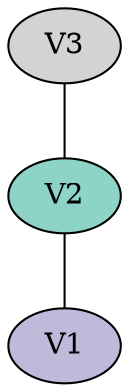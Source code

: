 graph colored {
node [style=filled colorscheme="set312"];
V2--V1;
V3--V2;
V1[fillcolor="1"];
V1[fillcolor="3"];
V2[fillcolor="1"];
}
